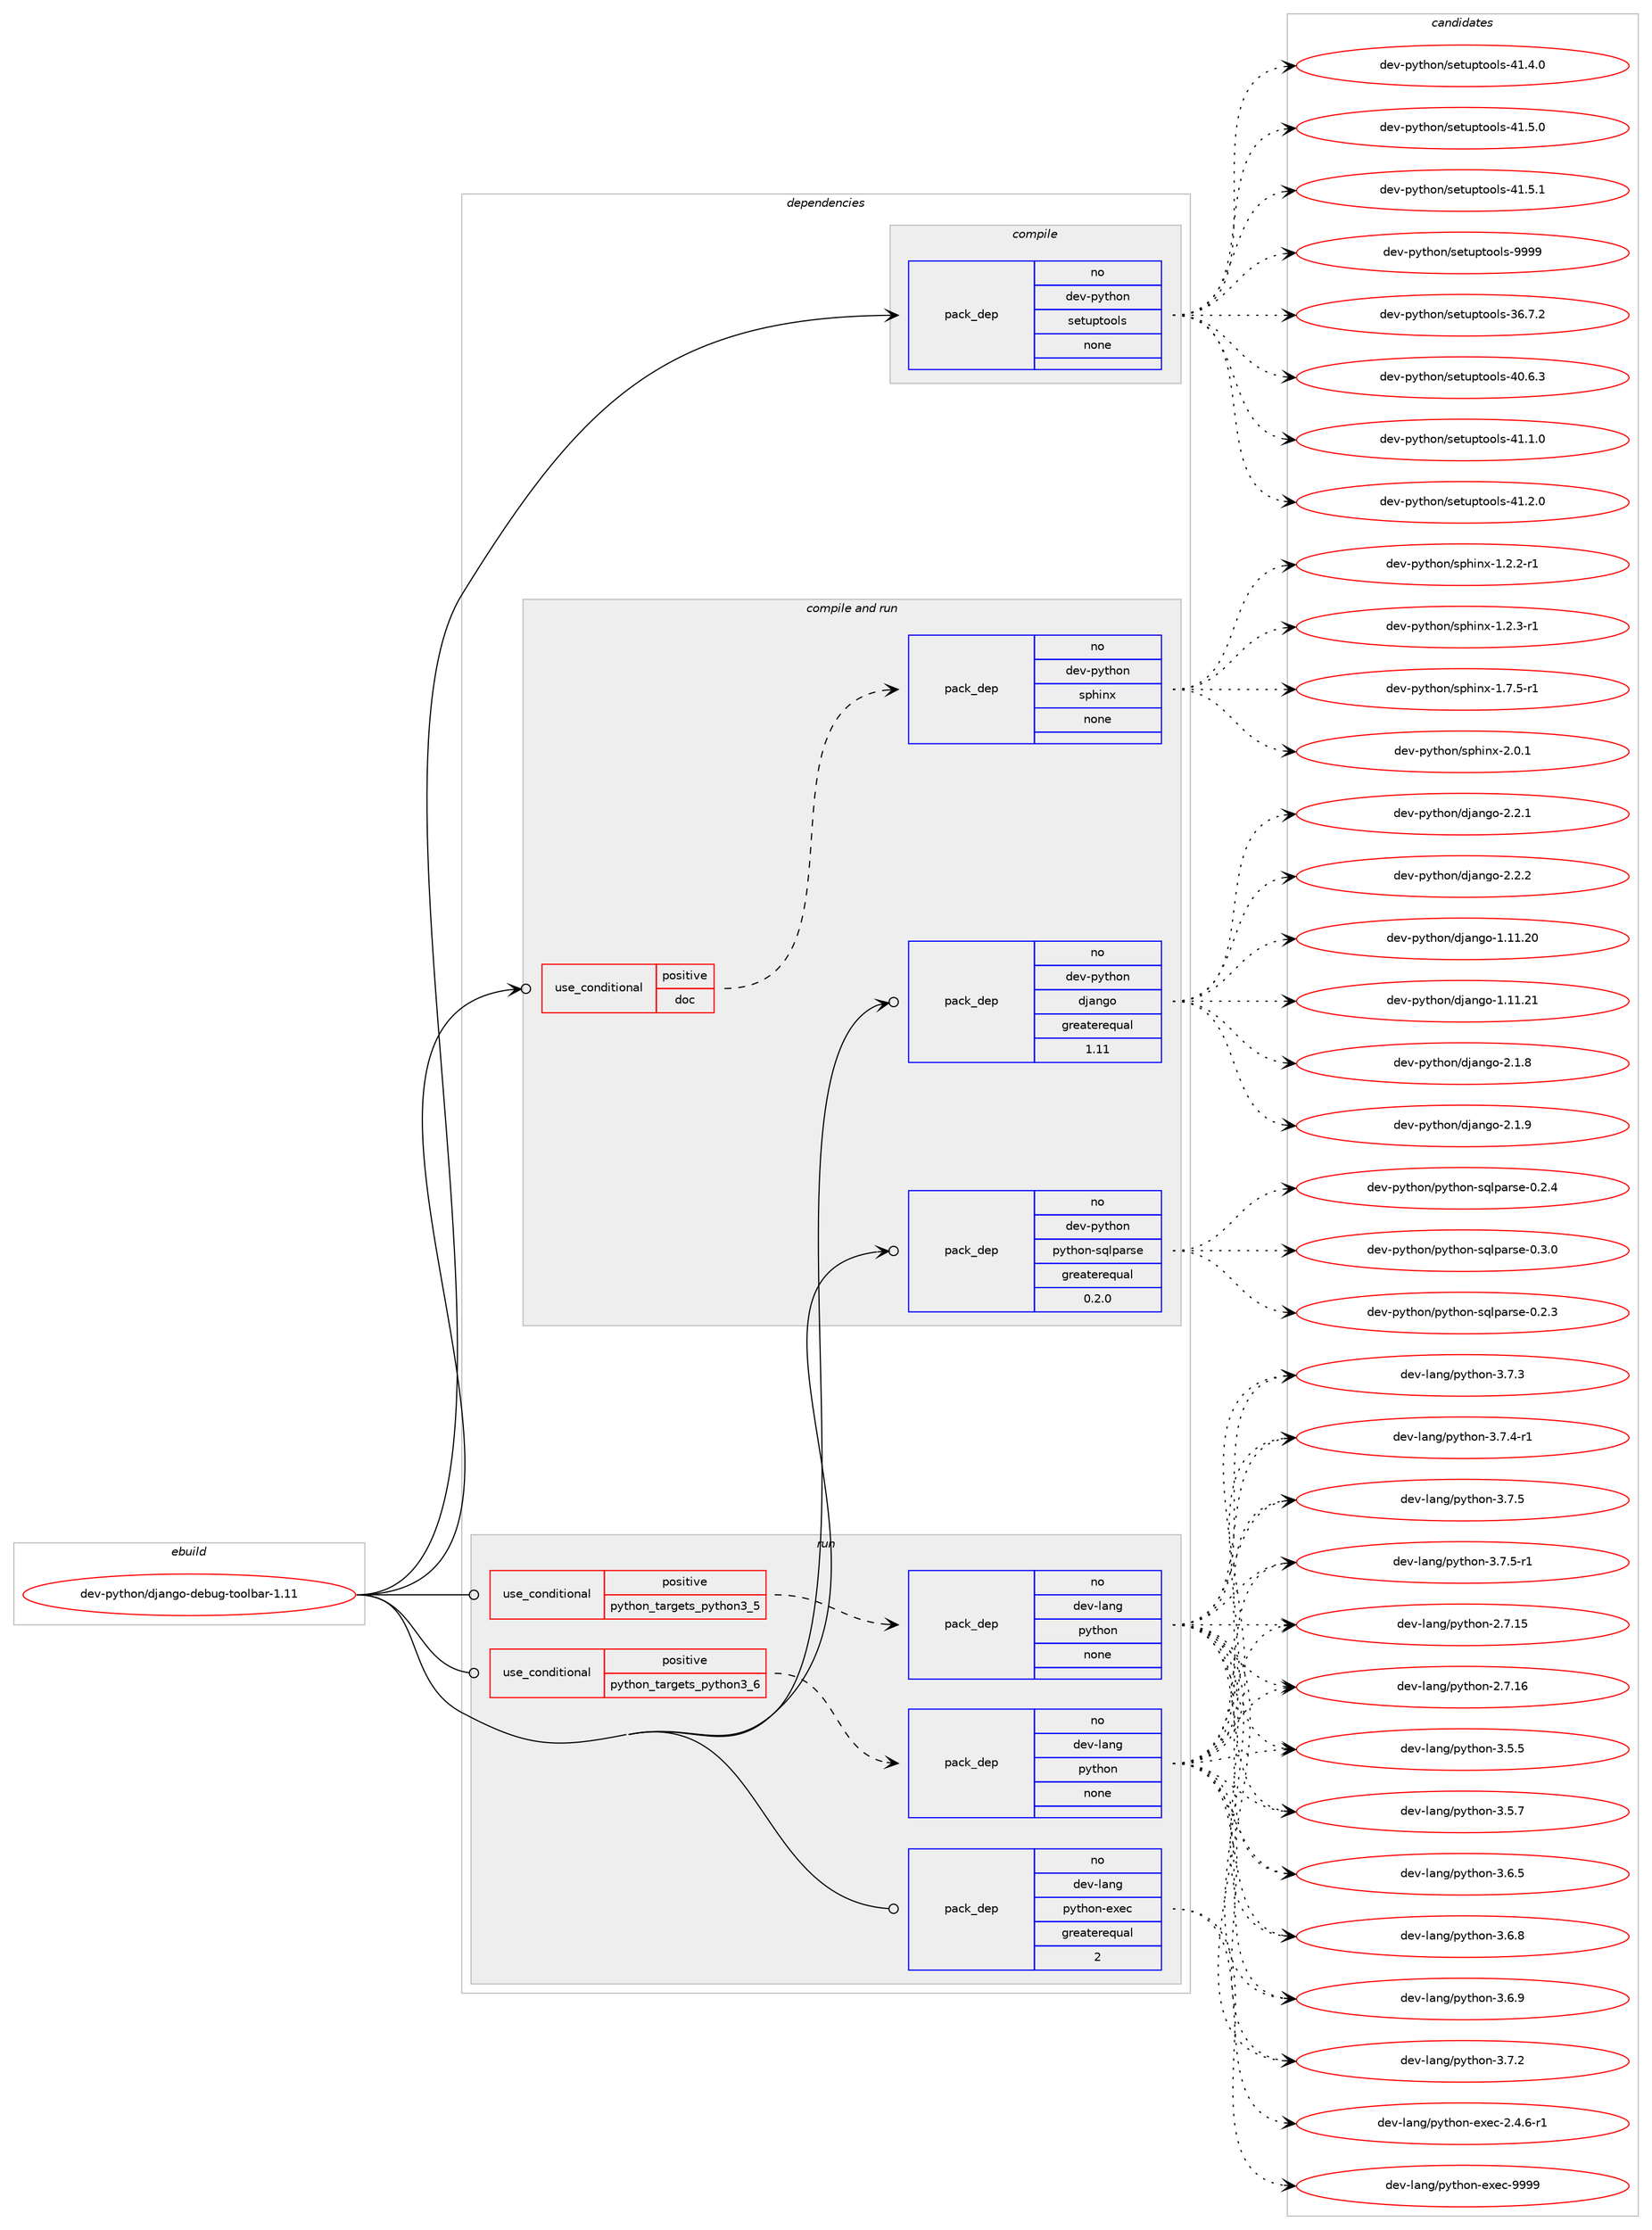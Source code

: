 digraph prolog {

# *************
# Graph options
# *************

newrank=true;
concentrate=true;
compound=true;
graph [rankdir=LR,fontname=Helvetica,fontsize=10,ranksep=1.5];#, ranksep=2.5, nodesep=0.2];
edge  [arrowhead=vee];
node  [fontname=Helvetica,fontsize=10];

# **********
# The ebuild
# **********

subgraph cluster_leftcol {
color=gray;
rank=same;
label=<<i>ebuild</i>>;
id [label="dev-python/django-debug-toolbar-1.11", color=red, width=4, href="../dev-python/django-debug-toolbar-1.11.svg"];
}

# ****************
# The dependencies
# ****************

subgraph cluster_midcol {
color=gray;
label=<<i>dependencies</i>>;
subgraph cluster_compile {
fillcolor="#eeeeee";
style=filled;
label=<<i>compile</i>>;
subgraph pack451525 {
dependency601835 [label=<<TABLE BORDER="0" CELLBORDER="1" CELLSPACING="0" CELLPADDING="4" WIDTH="220"><TR><TD ROWSPAN="6" CELLPADDING="30">pack_dep</TD></TR><TR><TD WIDTH="110">no</TD></TR><TR><TD>dev-python</TD></TR><TR><TD>setuptools</TD></TR><TR><TD>none</TD></TR><TR><TD></TD></TR></TABLE>>, shape=none, color=blue];
}
id:e -> dependency601835:w [weight=20,style="solid",arrowhead="vee"];
}
subgraph cluster_compileandrun {
fillcolor="#eeeeee";
style=filled;
label=<<i>compile and run</i>>;
subgraph cond138516 {
dependency601836 [label=<<TABLE BORDER="0" CELLBORDER="1" CELLSPACING="0" CELLPADDING="4"><TR><TD ROWSPAN="3" CELLPADDING="10">use_conditional</TD></TR><TR><TD>positive</TD></TR><TR><TD>doc</TD></TR></TABLE>>, shape=none, color=red];
subgraph pack451526 {
dependency601837 [label=<<TABLE BORDER="0" CELLBORDER="1" CELLSPACING="0" CELLPADDING="4" WIDTH="220"><TR><TD ROWSPAN="6" CELLPADDING="30">pack_dep</TD></TR><TR><TD WIDTH="110">no</TD></TR><TR><TD>dev-python</TD></TR><TR><TD>sphinx</TD></TR><TR><TD>none</TD></TR><TR><TD></TD></TR></TABLE>>, shape=none, color=blue];
}
dependency601836:e -> dependency601837:w [weight=20,style="dashed",arrowhead="vee"];
}
id:e -> dependency601836:w [weight=20,style="solid",arrowhead="odotvee"];
subgraph pack451527 {
dependency601838 [label=<<TABLE BORDER="0" CELLBORDER="1" CELLSPACING="0" CELLPADDING="4" WIDTH="220"><TR><TD ROWSPAN="6" CELLPADDING="30">pack_dep</TD></TR><TR><TD WIDTH="110">no</TD></TR><TR><TD>dev-python</TD></TR><TR><TD>django</TD></TR><TR><TD>greaterequal</TD></TR><TR><TD>1.11</TD></TR></TABLE>>, shape=none, color=blue];
}
id:e -> dependency601838:w [weight=20,style="solid",arrowhead="odotvee"];
subgraph pack451528 {
dependency601839 [label=<<TABLE BORDER="0" CELLBORDER="1" CELLSPACING="0" CELLPADDING="4" WIDTH="220"><TR><TD ROWSPAN="6" CELLPADDING="30">pack_dep</TD></TR><TR><TD WIDTH="110">no</TD></TR><TR><TD>dev-python</TD></TR><TR><TD>python-sqlparse</TD></TR><TR><TD>greaterequal</TD></TR><TR><TD>0.2.0</TD></TR></TABLE>>, shape=none, color=blue];
}
id:e -> dependency601839:w [weight=20,style="solid",arrowhead="odotvee"];
}
subgraph cluster_run {
fillcolor="#eeeeee";
style=filled;
label=<<i>run</i>>;
subgraph cond138517 {
dependency601840 [label=<<TABLE BORDER="0" CELLBORDER="1" CELLSPACING="0" CELLPADDING="4"><TR><TD ROWSPAN="3" CELLPADDING="10">use_conditional</TD></TR><TR><TD>positive</TD></TR><TR><TD>python_targets_python3_5</TD></TR></TABLE>>, shape=none, color=red];
subgraph pack451529 {
dependency601841 [label=<<TABLE BORDER="0" CELLBORDER="1" CELLSPACING="0" CELLPADDING="4" WIDTH="220"><TR><TD ROWSPAN="6" CELLPADDING="30">pack_dep</TD></TR><TR><TD WIDTH="110">no</TD></TR><TR><TD>dev-lang</TD></TR><TR><TD>python</TD></TR><TR><TD>none</TD></TR><TR><TD></TD></TR></TABLE>>, shape=none, color=blue];
}
dependency601840:e -> dependency601841:w [weight=20,style="dashed",arrowhead="vee"];
}
id:e -> dependency601840:w [weight=20,style="solid",arrowhead="odot"];
subgraph cond138518 {
dependency601842 [label=<<TABLE BORDER="0" CELLBORDER="1" CELLSPACING="0" CELLPADDING="4"><TR><TD ROWSPAN="3" CELLPADDING="10">use_conditional</TD></TR><TR><TD>positive</TD></TR><TR><TD>python_targets_python3_6</TD></TR></TABLE>>, shape=none, color=red];
subgraph pack451530 {
dependency601843 [label=<<TABLE BORDER="0" CELLBORDER="1" CELLSPACING="0" CELLPADDING="4" WIDTH="220"><TR><TD ROWSPAN="6" CELLPADDING="30">pack_dep</TD></TR><TR><TD WIDTH="110">no</TD></TR><TR><TD>dev-lang</TD></TR><TR><TD>python</TD></TR><TR><TD>none</TD></TR><TR><TD></TD></TR></TABLE>>, shape=none, color=blue];
}
dependency601842:e -> dependency601843:w [weight=20,style="dashed",arrowhead="vee"];
}
id:e -> dependency601842:w [weight=20,style="solid",arrowhead="odot"];
subgraph pack451531 {
dependency601844 [label=<<TABLE BORDER="0" CELLBORDER="1" CELLSPACING="0" CELLPADDING="4" WIDTH="220"><TR><TD ROWSPAN="6" CELLPADDING="30">pack_dep</TD></TR><TR><TD WIDTH="110">no</TD></TR><TR><TD>dev-lang</TD></TR><TR><TD>python-exec</TD></TR><TR><TD>greaterequal</TD></TR><TR><TD>2</TD></TR></TABLE>>, shape=none, color=blue];
}
id:e -> dependency601844:w [weight=20,style="solid",arrowhead="odot"];
}
}

# **************
# The candidates
# **************

subgraph cluster_choices {
rank=same;
color=gray;
label=<<i>candidates</i>>;

subgraph choice451525 {
color=black;
nodesep=1;
choice100101118451121211161041111104711510111611711211611111110811545515446554650 [label="dev-python/setuptools-36.7.2", color=red, width=4,href="../dev-python/setuptools-36.7.2.svg"];
choice100101118451121211161041111104711510111611711211611111110811545524846544651 [label="dev-python/setuptools-40.6.3", color=red, width=4,href="../dev-python/setuptools-40.6.3.svg"];
choice100101118451121211161041111104711510111611711211611111110811545524946494648 [label="dev-python/setuptools-41.1.0", color=red, width=4,href="../dev-python/setuptools-41.1.0.svg"];
choice100101118451121211161041111104711510111611711211611111110811545524946504648 [label="dev-python/setuptools-41.2.0", color=red, width=4,href="../dev-python/setuptools-41.2.0.svg"];
choice100101118451121211161041111104711510111611711211611111110811545524946524648 [label="dev-python/setuptools-41.4.0", color=red, width=4,href="../dev-python/setuptools-41.4.0.svg"];
choice100101118451121211161041111104711510111611711211611111110811545524946534648 [label="dev-python/setuptools-41.5.0", color=red, width=4,href="../dev-python/setuptools-41.5.0.svg"];
choice100101118451121211161041111104711510111611711211611111110811545524946534649 [label="dev-python/setuptools-41.5.1", color=red, width=4,href="../dev-python/setuptools-41.5.1.svg"];
choice10010111845112121116104111110471151011161171121161111111081154557575757 [label="dev-python/setuptools-9999", color=red, width=4,href="../dev-python/setuptools-9999.svg"];
dependency601835:e -> choice100101118451121211161041111104711510111611711211611111110811545515446554650:w [style=dotted,weight="100"];
dependency601835:e -> choice100101118451121211161041111104711510111611711211611111110811545524846544651:w [style=dotted,weight="100"];
dependency601835:e -> choice100101118451121211161041111104711510111611711211611111110811545524946494648:w [style=dotted,weight="100"];
dependency601835:e -> choice100101118451121211161041111104711510111611711211611111110811545524946504648:w [style=dotted,weight="100"];
dependency601835:e -> choice100101118451121211161041111104711510111611711211611111110811545524946524648:w [style=dotted,weight="100"];
dependency601835:e -> choice100101118451121211161041111104711510111611711211611111110811545524946534648:w [style=dotted,weight="100"];
dependency601835:e -> choice100101118451121211161041111104711510111611711211611111110811545524946534649:w [style=dotted,weight="100"];
dependency601835:e -> choice10010111845112121116104111110471151011161171121161111111081154557575757:w [style=dotted,weight="100"];
}
subgraph choice451526 {
color=black;
nodesep=1;
choice10010111845112121116104111110471151121041051101204549465046504511449 [label="dev-python/sphinx-1.2.2-r1", color=red, width=4,href="../dev-python/sphinx-1.2.2-r1.svg"];
choice10010111845112121116104111110471151121041051101204549465046514511449 [label="dev-python/sphinx-1.2.3-r1", color=red, width=4,href="../dev-python/sphinx-1.2.3-r1.svg"];
choice10010111845112121116104111110471151121041051101204549465546534511449 [label="dev-python/sphinx-1.7.5-r1", color=red, width=4,href="../dev-python/sphinx-1.7.5-r1.svg"];
choice1001011184511212111610411111047115112104105110120455046484649 [label="dev-python/sphinx-2.0.1", color=red, width=4,href="../dev-python/sphinx-2.0.1.svg"];
dependency601837:e -> choice10010111845112121116104111110471151121041051101204549465046504511449:w [style=dotted,weight="100"];
dependency601837:e -> choice10010111845112121116104111110471151121041051101204549465046514511449:w [style=dotted,weight="100"];
dependency601837:e -> choice10010111845112121116104111110471151121041051101204549465546534511449:w [style=dotted,weight="100"];
dependency601837:e -> choice1001011184511212111610411111047115112104105110120455046484649:w [style=dotted,weight="100"];
}
subgraph choice451527 {
color=black;
nodesep=1;
choice1001011184511212111610411111047100106971101031114549464949465048 [label="dev-python/django-1.11.20", color=red, width=4,href="../dev-python/django-1.11.20.svg"];
choice1001011184511212111610411111047100106971101031114549464949465049 [label="dev-python/django-1.11.21", color=red, width=4,href="../dev-python/django-1.11.21.svg"];
choice100101118451121211161041111104710010697110103111455046494656 [label="dev-python/django-2.1.8", color=red, width=4,href="../dev-python/django-2.1.8.svg"];
choice100101118451121211161041111104710010697110103111455046494657 [label="dev-python/django-2.1.9", color=red, width=4,href="../dev-python/django-2.1.9.svg"];
choice100101118451121211161041111104710010697110103111455046504649 [label="dev-python/django-2.2.1", color=red, width=4,href="../dev-python/django-2.2.1.svg"];
choice100101118451121211161041111104710010697110103111455046504650 [label="dev-python/django-2.2.2", color=red, width=4,href="../dev-python/django-2.2.2.svg"];
dependency601838:e -> choice1001011184511212111610411111047100106971101031114549464949465048:w [style=dotted,weight="100"];
dependency601838:e -> choice1001011184511212111610411111047100106971101031114549464949465049:w [style=dotted,weight="100"];
dependency601838:e -> choice100101118451121211161041111104710010697110103111455046494656:w [style=dotted,weight="100"];
dependency601838:e -> choice100101118451121211161041111104710010697110103111455046494657:w [style=dotted,weight="100"];
dependency601838:e -> choice100101118451121211161041111104710010697110103111455046504649:w [style=dotted,weight="100"];
dependency601838:e -> choice100101118451121211161041111104710010697110103111455046504650:w [style=dotted,weight="100"];
}
subgraph choice451528 {
color=black;
nodesep=1;
choice10010111845112121116104111110471121211161041111104511511310811297114115101454846504651 [label="dev-python/python-sqlparse-0.2.3", color=red, width=4,href="../dev-python/python-sqlparse-0.2.3.svg"];
choice10010111845112121116104111110471121211161041111104511511310811297114115101454846504652 [label="dev-python/python-sqlparse-0.2.4", color=red, width=4,href="../dev-python/python-sqlparse-0.2.4.svg"];
choice10010111845112121116104111110471121211161041111104511511310811297114115101454846514648 [label="dev-python/python-sqlparse-0.3.0", color=red, width=4,href="../dev-python/python-sqlparse-0.3.0.svg"];
dependency601839:e -> choice10010111845112121116104111110471121211161041111104511511310811297114115101454846504651:w [style=dotted,weight="100"];
dependency601839:e -> choice10010111845112121116104111110471121211161041111104511511310811297114115101454846504652:w [style=dotted,weight="100"];
dependency601839:e -> choice10010111845112121116104111110471121211161041111104511511310811297114115101454846514648:w [style=dotted,weight="100"];
}
subgraph choice451529 {
color=black;
nodesep=1;
choice10010111845108971101034711212111610411111045504655464953 [label="dev-lang/python-2.7.15", color=red, width=4,href="../dev-lang/python-2.7.15.svg"];
choice10010111845108971101034711212111610411111045504655464954 [label="dev-lang/python-2.7.16", color=red, width=4,href="../dev-lang/python-2.7.16.svg"];
choice100101118451089711010347112121116104111110455146534653 [label="dev-lang/python-3.5.5", color=red, width=4,href="../dev-lang/python-3.5.5.svg"];
choice100101118451089711010347112121116104111110455146534655 [label="dev-lang/python-3.5.7", color=red, width=4,href="../dev-lang/python-3.5.7.svg"];
choice100101118451089711010347112121116104111110455146544653 [label="dev-lang/python-3.6.5", color=red, width=4,href="../dev-lang/python-3.6.5.svg"];
choice100101118451089711010347112121116104111110455146544656 [label="dev-lang/python-3.6.8", color=red, width=4,href="../dev-lang/python-3.6.8.svg"];
choice100101118451089711010347112121116104111110455146544657 [label="dev-lang/python-3.6.9", color=red, width=4,href="../dev-lang/python-3.6.9.svg"];
choice100101118451089711010347112121116104111110455146554650 [label="dev-lang/python-3.7.2", color=red, width=4,href="../dev-lang/python-3.7.2.svg"];
choice100101118451089711010347112121116104111110455146554651 [label="dev-lang/python-3.7.3", color=red, width=4,href="../dev-lang/python-3.7.3.svg"];
choice1001011184510897110103471121211161041111104551465546524511449 [label="dev-lang/python-3.7.4-r1", color=red, width=4,href="../dev-lang/python-3.7.4-r1.svg"];
choice100101118451089711010347112121116104111110455146554653 [label="dev-lang/python-3.7.5", color=red, width=4,href="../dev-lang/python-3.7.5.svg"];
choice1001011184510897110103471121211161041111104551465546534511449 [label="dev-lang/python-3.7.5-r1", color=red, width=4,href="../dev-lang/python-3.7.5-r1.svg"];
dependency601841:e -> choice10010111845108971101034711212111610411111045504655464953:w [style=dotted,weight="100"];
dependency601841:e -> choice10010111845108971101034711212111610411111045504655464954:w [style=dotted,weight="100"];
dependency601841:e -> choice100101118451089711010347112121116104111110455146534653:w [style=dotted,weight="100"];
dependency601841:e -> choice100101118451089711010347112121116104111110455146534655:w [style=dotted,weight="100"];
dependency601841:e -> choice100101118451089711010347112121116104111110455146544653:w [style=dotted,weight="100"];
dependency601841:e -> choice100101118451089711010347112121116104111110455146544656:w [style=dotted,weight="100"];
dependency601841:e -> choice100101118451089711010347112121116104111110455146544657:w [style=dotted,weight="100"];
dependency601841:e -> choice100101118451089711010347112121116104111110455146554650:w [style=dotted,weight="100"];
dependency601841:e -> choice100101118451089711010347112121116104111110455146554651:w [style=dotted,weight="100"];
dependency601841:e -> choice1001011184510897110103471121211161041111104551465546524511449:w [style=dotted,weight="100"];
dependency601841:e -> choice100101118451089711010347112121116104111110455146554653:w [style=dotted,weight="100"];
dependency601841:e -> choice1001011184510897110103471121211161041111104551465546534511449:w [style=dotted,weight="100"];
}
subgraph choice451530 {
color=black;
nodesep=1;
choice10010111845108971101034711212111610411111045504655464953 [label="dev-lang/python-2.7.15", color=red, width=4,href="../dev-lang/python-2.7.15.svg"];
choice10010111845108971101034711212111610411111045504655464954 [label="dev-lang/python-2.7.16", color=red, width=4,href="../dev-lang/python-2.7.16.svg"];
choice100101118451089711010347112121116104111110455146534653 [label="dev-lang/python-3.5.5", color=red, width=4,href="../dev-lang/python-3.5.5.svg"];
choice100101118451089711010347112121116104111110455146534655 [label="dev-lang/python-3.5.7", color=red, width=4,href="../dev-lang/python-3.5.7.svg"];
choice100101118451089711010347112121116104111110455146544653 [label="dev-lang/python-3.6.5", color=red, width=4,href="../dev-lang/python-3.6.5.svg"];
choice100101118451089711010347112121116104111110455146544656 [label="dev-lang/python-3.6.8", color=red, width=4,href="../dev-lang/python-3.6.8.svg"];
choice100101118451089711010347112121116104111110455146544657 [label="dev-lang/python-3.6.9", color=red, width=4,href="../dev-lang/python-3.6.9.svg"];
choice100101118451089711010347112121116104111110455146554650 [label="dev-lang/python-3.7.2", color=red, width=4,href="../dev-lang/python-3.7.2.svg"];
choice100101118451089711010347112121116104111110455146554651 [label="dev-lang/python-3.7.3", color=red, width=4,href="../dev-lang/python-3.7.3.svg"];
choice1001011184510897110103471121211161041111104551465546524511449 [label="dev-lang/python-3.7.4-r1", color=red, width=4,href="../dev-lang/python-3.7.4-r1.svg"];
choice100101118451089711010347112121116104111110455146554653 [label="dev-lang/python-3.7.5", color=red, width=4,href="../dev-lang/python-3.7.5.svg"];
choice1001011184510897110103471121211161041111104551465546534511449 [label="dev-lang/python-3.7.5-r1", color=red, width=4,href="../dev-lang/python-3.7.5-r1.svg"];
dependency601843:e -> choice10010111845108971101034711212111610411111045504655464953:w [style=dotted,weight="100"];
dependency601843:e -> choice10010111845108971101034711212111610411111045504655464954:w [style=dotted,weight="100"];
dependency601843:e -> choice100101118451089711010347112121116104111110455146534653:w [style=dotted,weight="100"];
dependency601843:e -> choice100101118451089711010347112121116104111110455146534655:w [style=dotted,weight="100"];
dependency601843:e -> choice100101118451089711010347112121116104111110455146544653:w [style=dotted,weight="100"];
dependency601843:e -> choice100101118451089711010347112121116104111110455146544656:w [style=dotted,weight="100"];
dependency601843:e -> choice100101118451089711010347112121116104111110455146544657:w [style=dotted,weight="100"];
dependency601843:e -> choice100101118451089711010347112121116104111110455146554650:w [style=dotted,weight="100"];
dependency601843:e -> choice100101118451089711010347112121116104111110455146554651:w [style=dotted,weight="100"];
dependency601843:e -> choice1001011184510897110103471121211161041111104551465546524511449:w [style=dotted,weight="100"];
dependency601843:e -> choice100101118451089711010347112121116104111110455146554653:w [style=dotted,weight="100"];
dependency601843:e -> choice1001011184510897110103471121211161041111104551465546534511449:w [style=dotted,weight="100"];
}
subgraph choice451531 {
color=black;
nodesep=1;
choice10010111845108971101034711212111610411111045101120101994550465246544511449 [label="dev-lang/python-exec-2.4.6-r1", color=red, width=4,href="../dev-lang/python-exec-2.4.6-r1.svg"];
choice10010111845108971101034711212111610411111045101120101994557575757 [label="dev-lang/python-exec-9999", color=red, width=4,href="../dev-lang/python-exec-9999.svg"];
dependency601844:e -> choice10010111845108971101034711212111610411111045101120101994550465246544511449:w [style=dotted,weight="100"];
dependency601844:e -> choice10010111845108971101034711212111610411111045101120101994557575757:w [style=dotted,weight="100"];
}
}

}
